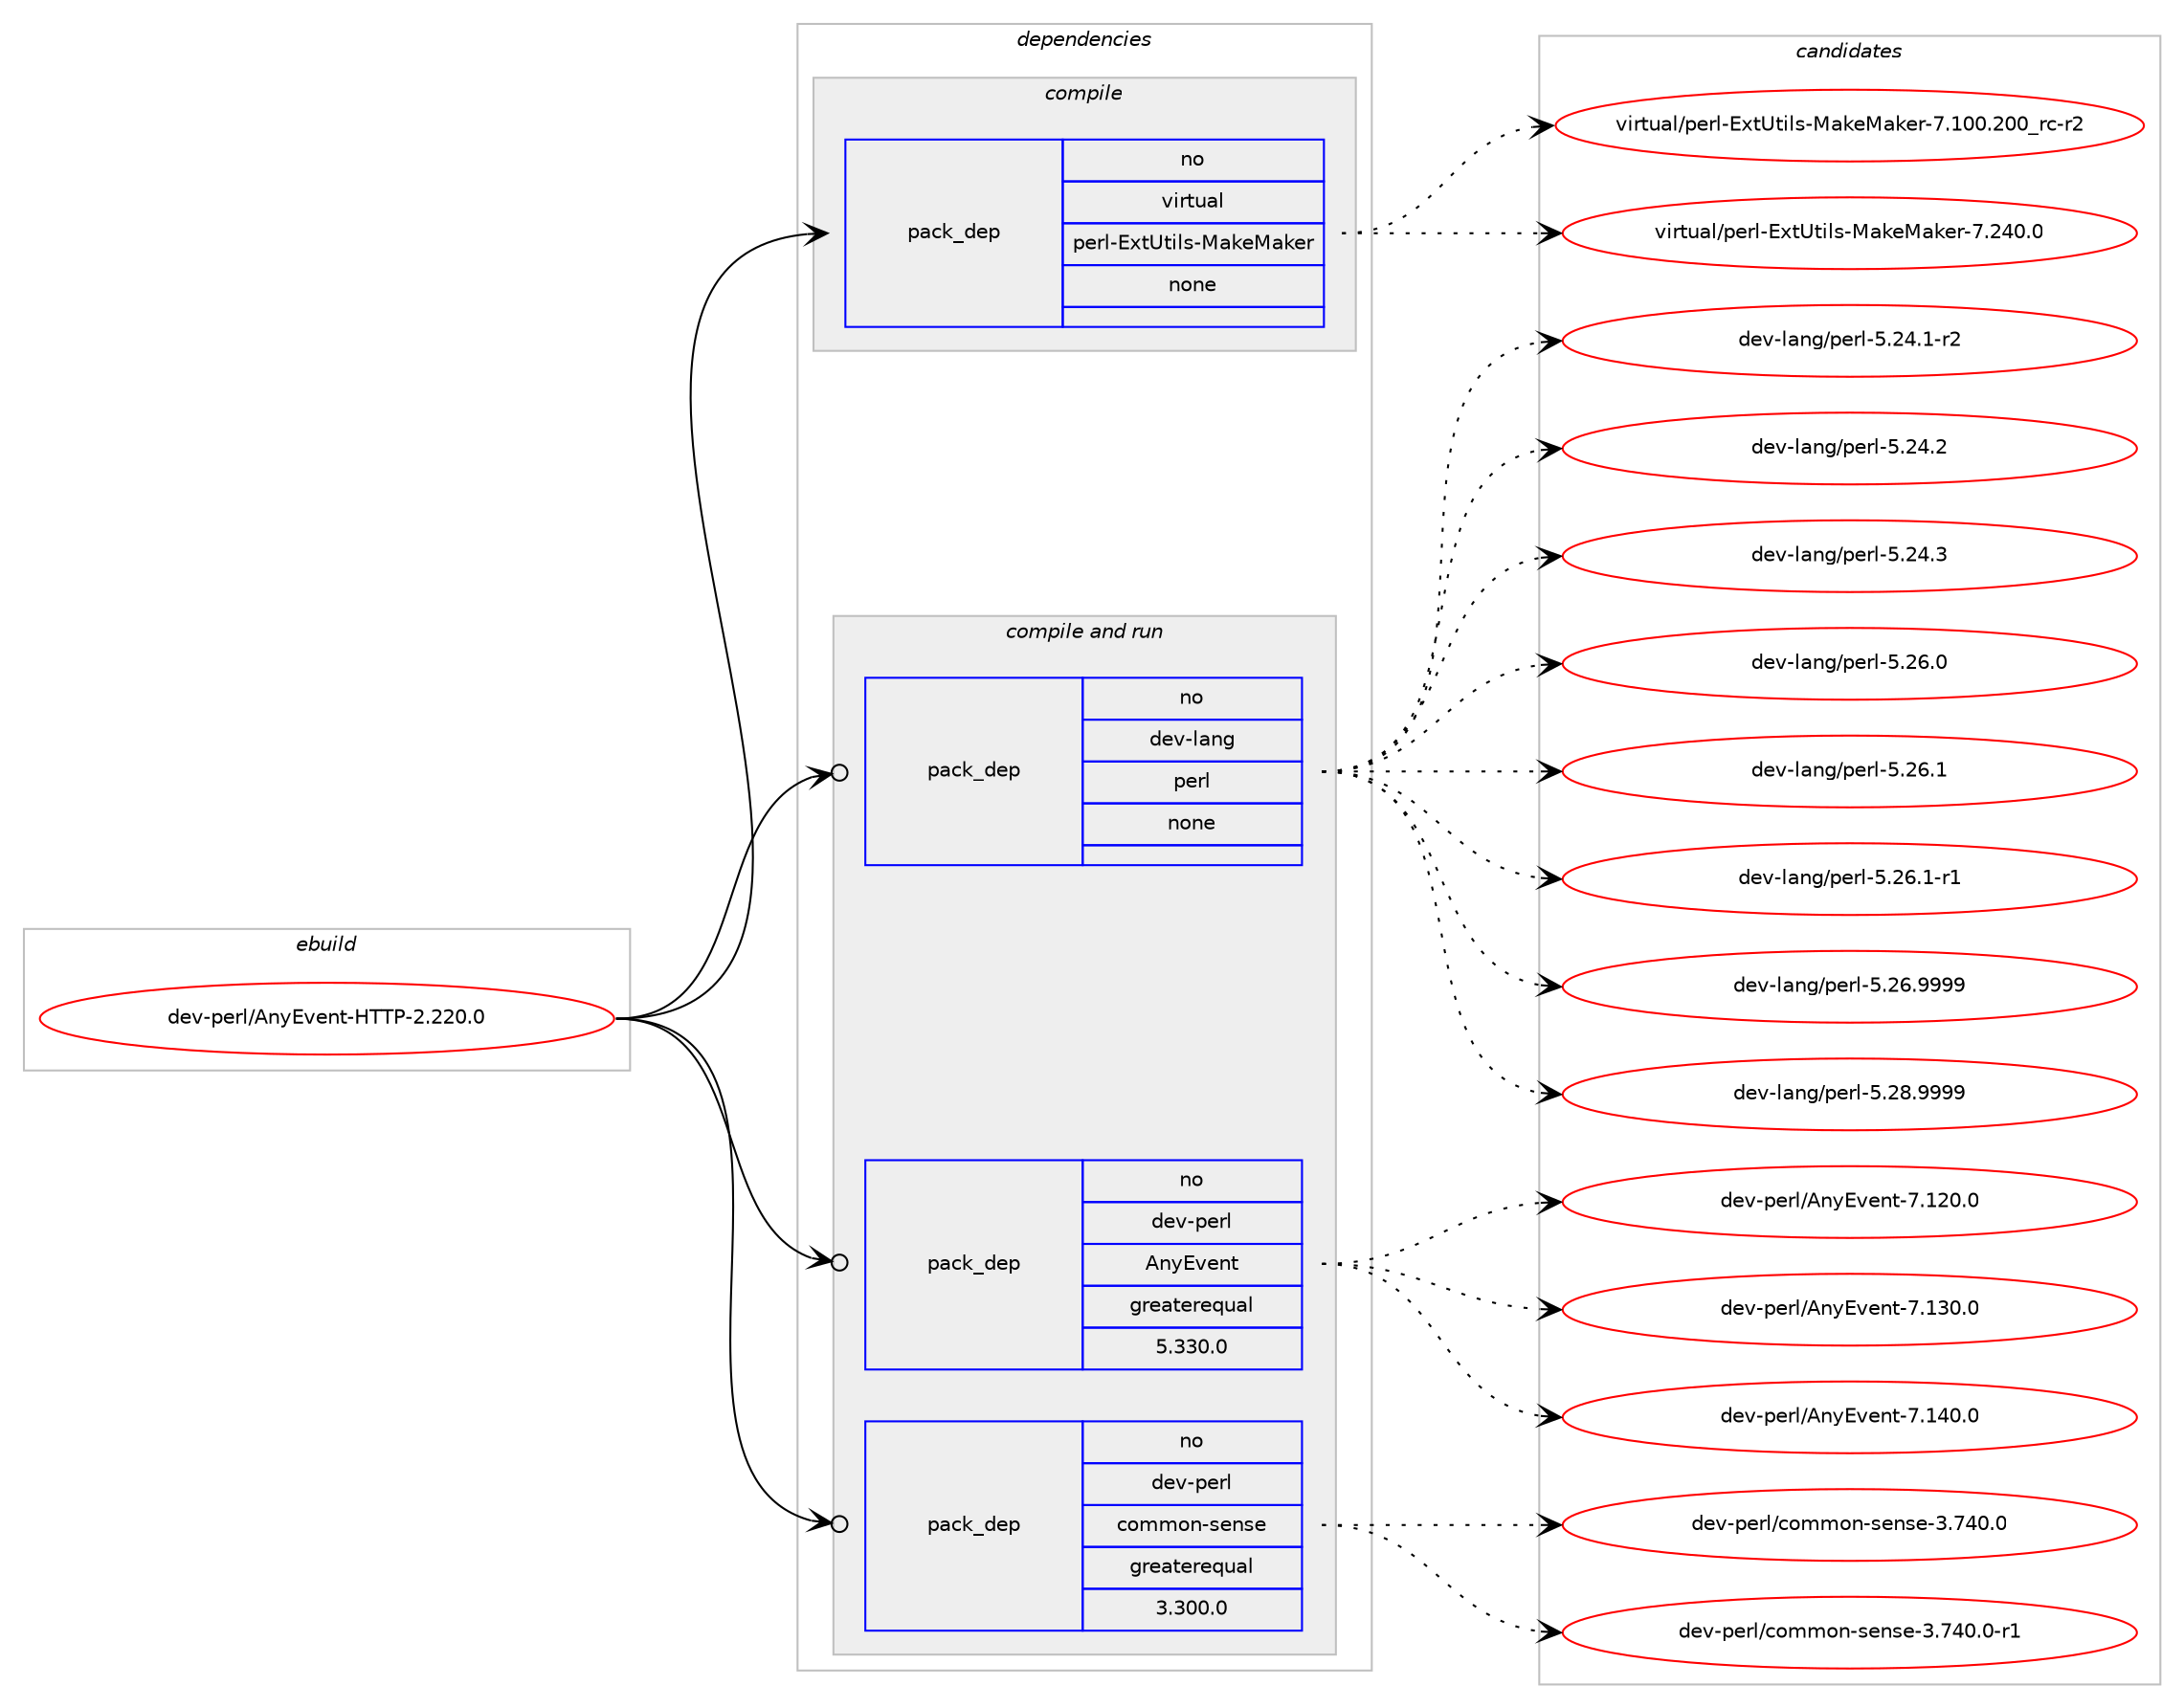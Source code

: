 digraph prolog {

# *************
# Graph options
# *************

newrank=true;
concentrate=true;
compound=true;
graph [rankdir=LR,fontname=Helvetica,fontsize=10,ranksep=1.5];#, ranksep=2.5, nodesep=0.2];
edge  [arrowhead=vee];
node  [fontname=Helvetica,fontsize=10];

# **********
# The ebuild
# **********

subgraph cluster_leftcol {
color=gray;
rank=same;
label=<<i>ebuild</i>>;
id [label="dev-perl/AnyEvent-HTTP-2.220.0", color=red, width=4, href="../dev-perl/AnyEvent-HTTP-2.220.0.svg"];
}

# ****************
# The dependencies
# ****************

subgraph cluster_midcol {
color=gray;
label=<<i>dependencies</i>>;
subgraph cluster_compile {
fillcolor="#eeeeee";
style=filled;
label=<<i>compile</i>>;
subgraph pack94144 {
dependency124431 [label=<<TABLE BORDER="0" CELLBORDER="1" CELLSPACING="0" CELLPADDING="4" WIDTH="220"><TR><TD ROWSPAN="6" CELLPADDING="30">pack_dep</TD></TR><TR><TD WIDTH="110">no</TD></TR><TR><TD>virtual</TD></TR><TR><TD>perl-ExtUtils-MakeMaker</TD></TR><TR><TD>none</TD></TR><TR><TD></TD></TR></TABLE>>, shape=none, color=blue];
}
id:e -> dependency124431:w [weight=20,style="solid",arrowhead="vee"];
}
subgraph cluster_compileandrun {
fillcolor="#eeeeee";
style=filled;
label=<<i>compile and run</i>>;
subgraph pack94145 {
dependency124432 [label=<<TABLE BORDER="0" CELLBORDER="1" CELLSPACING="0" CELLPADDING="4" WIDTH="220"><TR><TD ROWSPAN="6" CELLPADDING="30">pack_dep</TD></TR><TR><TD WIDTH="110">no</TD></TR><TR><TD>dev-lang</TD></TR><TR><TD>perl</TD></TR><TR><TD>none</TD></TR><TR><TD></TD></TR></TABLE>>, shape=none, color=blue];
}
id:e -> dependency124432:w [weight=20,style="solid",arrowhead="odotvee"];
subgraph pack94146 {
dependency124433 [label=<<TABLE BORDER="0" CELLBORDER="1" CELLSPACING="0" CELLPADDING="4" WIDTH="220"><TR><TD ROWSPAN="6" CELLPADDING="30">pack_dep</TD></TR><TR><TD WIDTH="110">no</TD></TR><TR><TD>dev-perl</TD></TR><TR><TD>AnyEvent</TD></TR><TR><TD>greaterequal</TD></TR><TR><TD>5.330.0</TD></TR></TABLE>>, shape=none, color=blue];
}
id:e -> dependency124433:w [weight=20,style="solid",arrowhead="odotvee"];
subgraph pack94147 {
dependency124434 [label=<<TABLE BORDER="0" CELLBORDER="1" CELLSPACING="0" CELLPADDING="4" WIDTH="220"><TR><TD ROWSPAN="6" CELLPADDING="30">pack_dep</TD></TR><TR><TD WIDTH="110">no</TD></TR><TR><TD>dev-perl</TD></TR><TR><TD>common-sense</TD></TR><TR><TD>greaterequal</TD></TR><TR><TD>3.300.0</TD></TR></TABLE>>, shape=none, color=blue];
}
id:e -> dependency124434:w [weight=20,style="solid",arrowhead="odotvee"];
}
subgraph cluster_run {
fillcolor="#eeeeee";
style=filled;
label=<<i>run</i>>;
}
}

# **************
# The candidates
# **************

subgraph cluster_choices {
rank=same;
color=gray;
label=<<i>candidates</i>>;

subgraph choice94144 {
color=black;
nodesep=1;
choice118105114116117971084711210111410845691201168511610510811545779710710177971071011144555464948484650484895114994511450 [label="virtual/perl-ExtUtils-MakeMaker-7.100.200_rc-r2", color=red, width=4,href="../virtual/perl-ExtUtils-MakeMaker-7.100.200_rc-r2.svg"];
choice118105114116117971084711210111410845691201168511610510811545779710710177971071011144555465052484648 [label="virtual/perl-ExtUtils-MakeMaker-7.240.0", color=red, width=4,href="../virtual/perl-ExtUtils-MakeMaker-7.240.0.svg"];
dependency124431:e -> choice118105114116117971084711210111410845691201168511610510811545779710710177971071011144555464948484650484895114994511450:w [style=dotted,weight="100"];
dependency124431:e -> choice118105114116117971084711210111410845691201168511610510811545779710710177971071011144555465052484648:w [style=dotted,weight="100"];
}
subgraph choice94145 {
color=black;
nodesep=1;
choice100101118451089711010347112101114108455346505246494511450 [label="dev-lang/perl-5.24.1-r2", color=red, width=4,href="../dev-lang/perl-5.24.1-r2.svg"];
choice10010111845108971101034711210111410845534650524650 [label="dev-lang/perl-5.24.2", color=red, width=4,href="../dev-lang/perl-5.24.2.svg"];
choice10010111845108971101034711210111410845534650524651 [label="dev-lang/perl-5.24.3", color=red, width=4,href="../dev-lang/perl-5.24.3.svg"];
choice10010111845108971101034711210111410845534650544648 [label="dev-lang/perl-5.26.0", color=red, width=4,href="../dev-lang/perl-5.26.0.svg"];
choice10010111845108971101034711210111410845534650544649 [label="dev-lang/perl-5.26.1", color=red, width=4,href="../dev-lang/perl-5.26.1.svg"];
choice100101118451089711010347112101114108455346505446494511449 [label="dev-lang/perl-5.26.1-r1", color=red, width=4,href="../dev-lang/perl-5.26.1-r1.svg"];
choice10010111845108971101034711210111410845534650544657575757 [label="dev-lang/perl-5.26.9999", color=red, width=4,href="../dev-lang/perl-5.26.9999.svg"];
choice10010111845108971101034711210111410845534650564657575757 [label="dev-lang/perl-5.28.9999", color=red, width=4,href="../dev-lang/perl-5.28.9999.svg"];
dependency124432:e -> choice100101118451089711010347112101114108455346505246494511450:w [style=dotted,weight="100"];
dependency124432:e -> choice10010111845108971101034711210111410845534650524650:w [style=dotted,weight="100"];
dependency124432:e -> choice10010111845108971101034711210111410845534650524651:w [style=dotted,weight="100"];
dependency124432:e -> choice10010111845108971101034711210111410845534650544648:w [style=dotted,weight="100"];
dependency124432:e -> choice10010111845108971101034711210111410845534650544649:w [style=dotted,weight="100"];
dependency124432:e -> choice100101118451089711010347112101114108455346505446494511449:w [style=dotted,weight="100"];
dependency124432:e -> choice10010111845108971101034711210111410845534650544657575757:w [style=dotted,weight="100"];
dependency124432:e -> choice10010111845108971101034711210111410845534650564657575757:w [style=dotted,weight="100"];
}
subgraph choice94146 {
color=black;
nodesep=1;
choice100101118451121011141084765110121691181011101164555464950484648 [label="dev-perl/AnyEvent-7.120.0", color=red, width=4,href="../dev-perl/AnyEvent-7.120.0.svg"];
choice100101118451121011141084765110121691181011101164555464951484648 [label="dev-perl/AnyEvent-7.130.0", color=red, width=4,href="../dev-perl/AnyEvent-7.130.0.svg"];
choice100101118451121011141084765110121691181011101164555464952484648 [label="dev-perl/AnyEvent-7.140.0", color=red, width=4,href="../dev-perl/AnyEvent-7.140.0.svg"];
dependency124433:e -> choice100101118451121011141084765110121691181011101164555464950484648:w [style=dotted,weight="100"];
dependency124433:e -> choice100101118451121011141084765110121691181011101164555464951484648:w [style=dotted,weight="100"];
dependency124433:e -> choice100101118451121011141084765110121691181011101164555464952484648:w [style=dotted,weight="100"];
}
subgraph choice94147 {
color=black;
nodesep=1;
choice100101118451121011141084799111109109111110451151011101151014551465552484648 [label="dev-perl/common-sense-3.740.0", color=red, width=4,href="../dev-perl/common-sense-3.740.0.svg"];
choice1001011184511210111410847991111091091111104511510111011510145514655524846484511449 [label="dev-perl/common-sense-3.740.0-r1", color=red, width=4,href="../dev-perl/common-sense-3.740.0-r1.svg"];
dependency124434:e -> choice100101118451121011141084799111109109111110451151011101151014551465552484648:w [style=dotted,weight="100"];
dependency124434:e -> choice1001011184511210111410847991111091091111104511510111011510145514655524846484511449:w [style=dotted,weight="100"];
}
}

}
